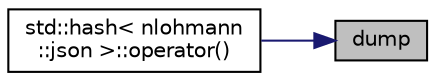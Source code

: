 digraph "dump"
{
 // LATEX_PDF_SIZE
  edge [fontname="Helvetica",fontsize="10",labelfontname="Helvetica",labelfontsize="10"];
  node [fontname="Helvetica",fontsize="10",shape=record];
  rankdir="RL";
  Node1 [label="dump",height=0.2,width=0.4,color="black", fillcolor="grey75", style="filled", fontcolor="black",tooltip="serialization"];
  Node1 -> Node2 [dir="back",color="midnightblue",fontsize="10",style="solid",fontname="Helvetica"];
  Node2 [label="std::hash\< nlohmann\l::json \>::operator()",height=0.2,width=0.4,color="black", fillcolor="white", style="filled",URL="$structstd_1_1hash_3_01nlohmann_1_1json_01_4.html#ac575ca25c0e836661bdb284b102a6aaf",tooltip="return a hash value for a JSON object"];
}
